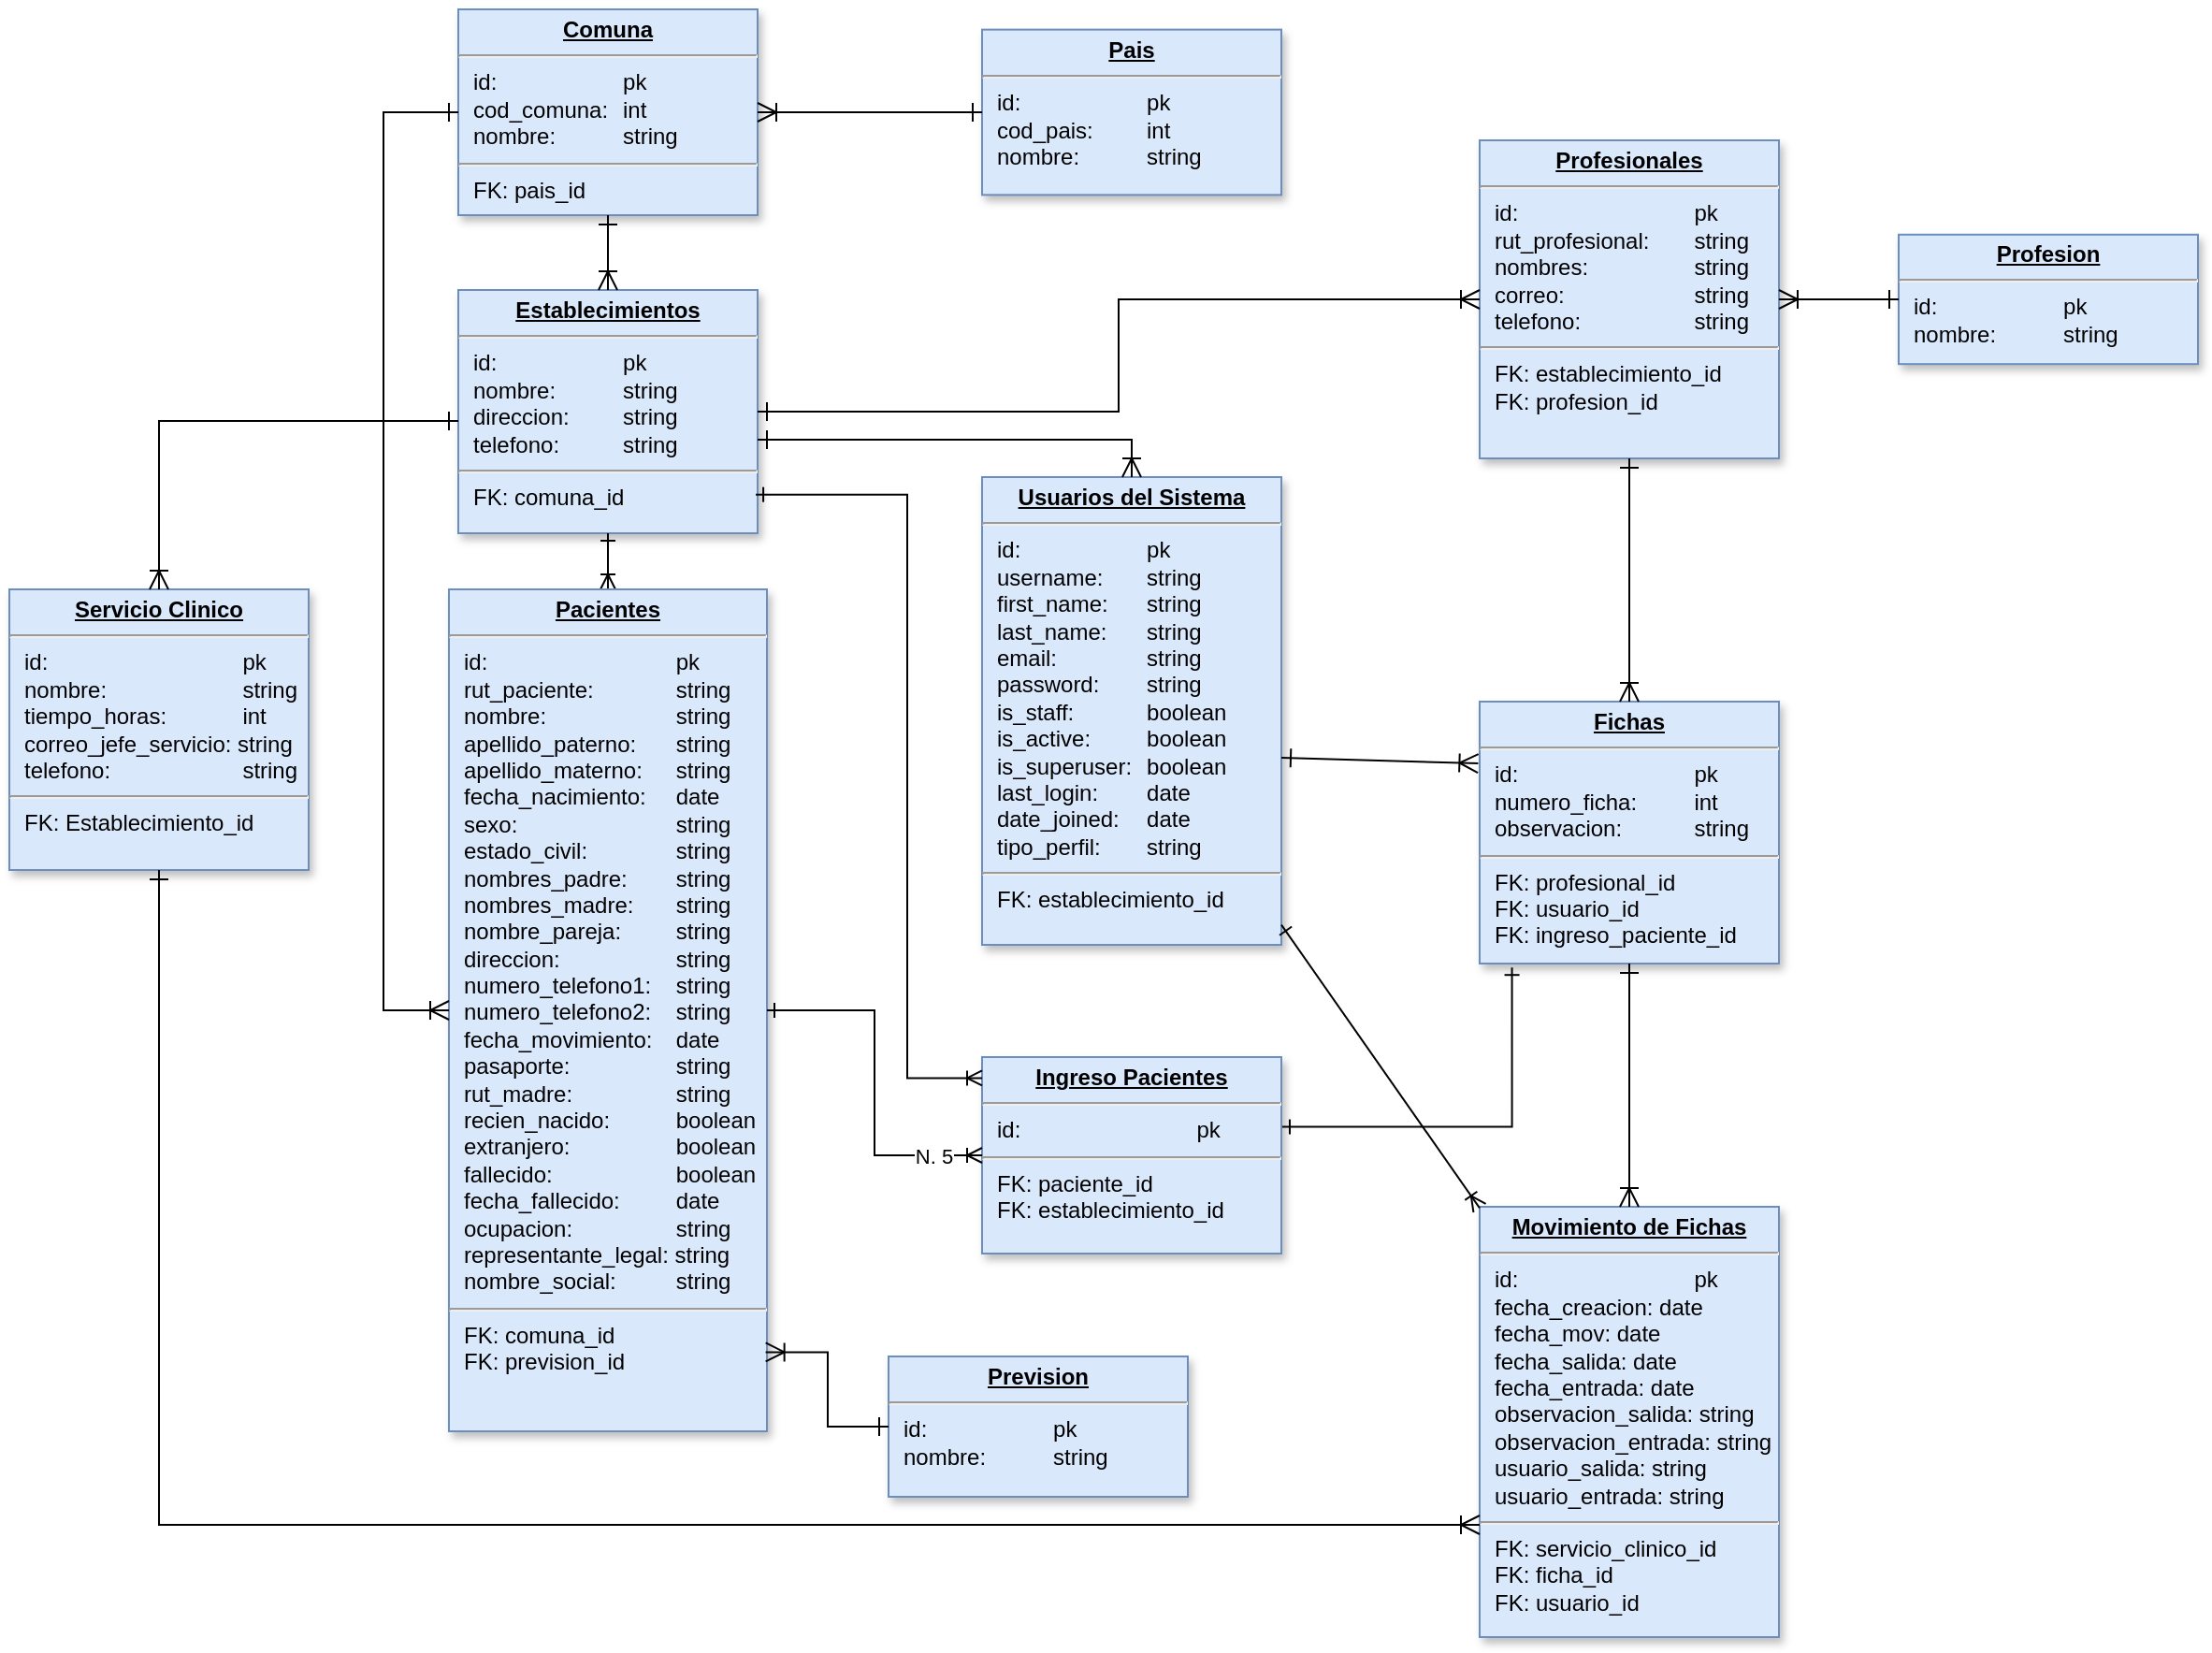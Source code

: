 <mxfile version="28.1.2">
  <diagram name="Page-1" id="efa7a0a1-bf9b-a30e-e6df-94a7791c09e9">
    <mxGraphModel dx="983" dy="586" grid="1" gridSize="10" guides="1" tooltips="1" connect="1" arrows="1" fold="1" page="1" pageScale="1" pageWidth="826" pageHeight="1169" background="none" math="0" shadow="0">
      <root>
        <mxCell id="0" />
        <mxCell id="1" parent="0" />
        <mxCell id="25" value="&lt;p style=&quot;margin: 0px; margin-top: 4px; text-align: center; text-decoration: underline;&quot;&gt;&lt;strong&gt;Pais&lt;/strong&gt;&lt;/p&gt;&lt;hr&gt;&lt;p style=&quot;margin: 0px; margin-left: 8px;&quot;&gt;id: &lt;span style=&quot;white-space: pre;&quot;&gt;&#x9;&lt;/span&gt;&lt;span style=&quot;white-space: pre;&quot;&gt;&#x9;&lt;/span&gt;&lt;span style=&quot;white-space: pre;&quot;&gt;&#x9;&lt;/span&gt;pk&lt;/p&gt;&lt;p style=&quot;margin: 0px; margin-left: 8px;&quot;&gt;cod_pais: &lt;span style=&quot;white-space: pre;&quot;&gt;&#x9;&lt;/span&gt;int&lt;br&gt;nombre: &lt;span style=&quot;white-space: pre;&quot;&gt;&#x9;&lt;/span&gt;&lt;span style=&quot;white-space: pre;&quot;&gt;&#x9;&lt;/span&gt;string&lt;/p&gt;" style="verticalAlign=top;align=left;overflow=fill;fontSize=12;fontFamily=Helvetica;html=1;strokeColor=#6c8ebf;shadow=1;fillColor=#dae8fc;" parent="1" vertex="1">
          <mxGeometry x="560" y="50.82" width="160" height="88.36" as="geometry" />
        </mxCell>
        <mxCell id="SoWqJ-4Cer1NQ3kg-USC-116" value="&lt;p style=&quot;margin: 0px; margin-top: 4px; text-align: center; text-decoration: underline;&quot;&gt;&lt;b&gt;Comuna&lt;/b&gt;&lt;/p&gt;&lt;hr&gt;&lt;p style=&quot;margin: 0px; margin-left: 8px;&quot;&gt;id: &lt;span style=&quot;white-space: pre;&quot;&gt;&#x9;&lt;/span&gt;&lt;span style=&quot;white-space: pre;&quot;&gt;&#x9;&lt;/span&gt;&lt;span style=&quot;white-space: pre;&quot;&gt;&#x9;&lt;/span&gt;pk&lt;/p&gt;&lt;p style=&quot;margin: 0px; margin-left: 8px;&quot;&gt;cod_comuna: &lt;span style=&quot;white-space: pre;&quot;&gt;&#x9;&lt;/span&gt;int&lt;br&gt;nombre: &lt;span style=&quot;white-space: pre;&quot;&gt;&#x9;&lt;/span&gt;&lt;span style=&quot;white-space: pre;&quot;&gt;&#x9;&lt;/span&gt;string&lt;br&gt;&lt;/p&gt;&lt;hr&gt;&lt;p style=&quot;margin: 0px; margin-left: 8px;&quot;&gt;FK: pais_id&lt;/p&gt;" style="verticalAlign=top;align=left;overflow=fill;fontSize=12;fontFamily=Helvetica;html=1;strokeColor=#6c8ebf;shadow=1;fillColor=#dae8fc;" parent="1" vertex="1">
          <mxGeometry x="280" y="40" width="160" height="110" as="geometry" />
        </mxCell>
        <mxCell id="SoWqJ-4Cer1NQ3kg-USC-117" value="&lt;p style=&quot;margin: 0px; margin-top: 4px; text-align: center; text-decoration: underline;&quot;&gt;&lt;b&gt;Establecimientos&lt;/b&gt;&lt;/p&gt;&lt;hr&gt;&lt;p style=&quot;margin: 0px; margin-left: 8px;&quot;&gt;id: &lt;span style=&quot;white-space: pre;&quot;&gt;&#x9;&lt;/span&gt;&lt;span style=&quot;white-space: pre;&quot;&gt;&#x9;&lt;span style=&quot;white-space: pre;&quot;&gt;&#x9;&lt;/span&gt;&lt;/span&gt;pk&lt;/p&gt;&lt;p style=&quot;margin: 0px; margin-left: 8px;&quot;&gt;nombre: &lt;span style=&quot;white-space: pre;&quot;&gt;&#x9;&lt;span style=&quot;white-space: pre;&quot;&gt;&#x9;&lt;/span&gt;&lt;/span&gt;string&lt;/p&gt;&lt;p style=&quot;margin: 0px; margin-left: 8px;&quot;&gt;direccion:&lt;span style=&quot;white-space: pre;&quot;&gt;&#x9;&lt;/span&gt;&lt;span style=&quot;white-space: pre;&quot;&gt;&#x9;&lt;/span&gt;string&lt;/p&gt;&lt;p style=&quot;margin: 0px; margin-left: 8px;&quot;&gt;telefono:&lt;span style=&quot;white-space: pre;&quot;&gt;&#x9;&lt;/span&gt;&lt;span style=&quot;white-space: pre;&quot;&gt;&#x9;&lt;/span&gt;string&lt;/p&gt;&lt;hr&gt;&lt;p style=&quot;margin: 0px; margin-left: 8px;&quot;&gt;&lt;span style=&quot;background-color: initial;&quot;&gt;FK: comuna_id&lt;/span&gt;&lt;br&gt;&lt;/p&gt;" style="verticalAlign=top;align=left;overflow=fill;fontSize=12;fontFamily=Helvetica;html=1;strokeColor=#6c8ebf;shadow=1;fillColor=#dae8fc;" parent="1" vertex="1">
          <mxGeometry x="280" y="190" width="160" height="130" as="geometry" />
        </mxCell>
        <mxCell id="SoWqJ-4Cer1NQ3kg-USC-118" value="" style="endArrow=ERone;html=1;rounded=0;fontSize=12;startSize=8;endSize=8;curved=1;startArrow=ERoneToMany;startFill=0;endFill=0;" parent="1" source="SoWqJ-4Cer1NQ3kg-USC-116" target="25" edge="1">
          <mxGeometry width="50" height="50" relative="1" as="geometry">
            <mxPoint x="670" y="290" as="sourcePoint" />
            <mxPoint x="720" y="240" as="targetPoint" />
          </mxGeometry>
        </mxCell>
        <mxCell id="SoWqJ-4Cer1NQ3kg-USC-119" value="" style="endArrow=ERone;html=1;rounded=0;fontSize=12;startSize=8;endSize=8;curved=1;startArrow=ERoneToMany;startFill=0;endFill=0;" parent="1" source="SoWqJ-4Cer1NQ3kg-USC-117" target="SoWqJ-4Cer1NQ3kg-USC-116" edge="1">
          <mxGeometry width="50" height="50" relative="1" as="geometry">
            <mxPoint x="470" y="260" as="sourcePoint" />
            <mxPoint x="520" y="210" as="targetPoint" />
          </mxGeometry>
        </mxCell>
        <mxCell id="SoWqJ-4Cer1NQ3kg-USC-120" value="&lt;p style=&quot;margin: 0px; margin-top: 4px; text-align: center; text-decoration: underline;&quot;&gt;&lt;b&gt;Servicio Clinico&lt;/b&gt;&lt;/p&gt;&lt;hr&gt;&lt;p style=&quot;margin: 0px; margin-left: 8px;&quot;&gt;id: &lt;span style=&quot;white-space: pre;&quot;&gt;&#x9;&lt;/span&gt;&lt;span style=&quot;white-space: pre;&quot;&gt;&#x9;&lt;/span&gt;&lt;span style=&quot;white-space: pre;&quot;&gt;&#x9;&lt;/span&gt;&lt;span style=&quot;white-space: pre;&quot;&gt;&#x9;&lt;/span&gt;&amp;nbsp; &amp;nbsp;pk&lt;/p&gt;&lt;p style=&quot;margin: 0px; margin-left: 8px;&quot;&gt;nombre: &lt;span style=&quot;white-space: pre;&quot;&gt;&#x9;&lt;/span&gt;&lt;span style=&quot;white-space: pre;&quot;&gt;&#x9;&lt;/span&gt;&lt;span style=&quot;white-space: pre;&quot;&gt;&#x9;&lt;/span&gt;&amp;nbsp; &amp;nbsp;string&lt;/p&gt;&lt;p style=&quot;margin: 0px; margin-left: 8px;&quot;&gt;tiempo_horas: &lt;span style=&quot;white-space: pre;&quot;&gt;&#x9;&lt;/span&gt;&amp;nbsp; &amp;nbsp;int&lt;/p&gt;&lt;p style=&quot;margin: 0px; margin-left: 8px;&quot;&gt;correo_jefe_servicio: string&lt;/p&gt;&lt;p style=&quot;margin: 0px; margin-left: 8px;&quot;&gt;telefono:&lt;span style=&quot;white-space: pre;&quot;&gt;&#x9;&lt;/span&gt;&lt;span style=&quot;white-space: pre;&quot;&gt;&#x9;&lt;span style=&quot;white-space: pre;&quot;&gt;&#x9;&lt;/span&gt;   string&lt;/span&gt;&lt;/p&gt;&lt;hr&gt;&lt;p style=&quot;margin: 0px; margin-left: 8px;&quot;&gt;FK: Establecimiento_id&lt;/p&gt;" style="verticalAlign=top;align=left;overflow=fill;fontSize=12;fontFamily=Helvetica;html=1;strokeColor=#6c8ebf;shadow=1;fillColor=#dae8fc;" parent="1" vertex="1">
          <mxGeometry x="40" y="350" width="160" height="150" as="geometry" />
        </mxCell>
        <mxCell id="SoWqJ-4Cer1NQ3kg-USC-121" value="" style="endArrow=ERone;html=1;rounded=0;fontSize=12;startSize=8;endSize=8;edgeStyle=orthogonalEdgeStyle;exitX=0.5;exitY=0;exitDx=0;exitDy=0;startArrow=ERoneToMany;startFill=0;endFill=0;" parent="1" source="SoWqJ-4Cer1NQ3kg-USC-120" target="SoWqJ-4Cer1NQ3kg-USC-117" edge="1">
          <mxGeometry width="50" height="50" relative="1" as="geometry">
            <mxPoint x="310" y="440" as="sourcePoint" />
            <mxPoint x="360" y="390" as="targetPoint" />
            <Array as="points">
              <mxPoint x="120" y="260" />
            </Array>
          </mxGeometry>
        </mxCell>
        <mxCell id="tNJ86MALCopktmMLdpXe-30" value="" style="edgeStyle=orthogonalEdgeStyle;rounded=0;orthogonalLoop=1;jettySize=auto;html=1;startArrow=ERoneToMany;startFill=0;endArrow=ERone;endFill=0;" parent="1" source="SoWqJ-4Cer1NQ3kg-USC-122" target="SoWqJ-4Cer1NQ3kg-USC-117" edge="1">
          <mxGeometry relative="1" as="geometry" />
        </mxCell>
        <mxCell id="SoWqJ-4Cer1NQ3kg-USC-122" value="&lt;p style=&quot;margin: 0px; margin-top: 4px; text-align: center; text-decoration: underline;&quot;&gt;&lt;b&gt;Pacientes&lt;/b&gt;&lt;/p&gt;&lt;hr&gt;&lt;p style=&quot;margin: 0px; margin-left: 8px;&quot;&gt;id: &lt;span style=&quot;white-space: pre;&quot;&gt;&#x9;&lt;/span&gt;&lt;span style=&quot;white-space: pre;&quot;&gt;&#x9;&lt;/span&gt;&lt;span style=&quot;white-space: pre;&quot;&gt;&#x9;&lt;/span&gt;&lt;span style=&quot;white-space: pre;&quot;&gt;&#x9;&lt;/span&gt;&amp;nbsp; pk&lt;/p&gt;&lt;p style=&quot;margin: 0px; margin-left: 8px;&quot;&gt;rut_paciente: &lt;span style=&quot;white-space: pre;&quot;&gt;&#x9;&lt;/span&gt;&lt;span style=&quot;white-space: pre;&quot;&gt;&#x9;&lt;/span&gt;&amp;nbsp; string&lt;/p&gt;&lt;p style=&quot;margin: 0px; margin-left: 8px;&quot;&gt;nombre: &lt;span style=&quot;white-space: pre;&quot;&gt;&#x9;&lt;/span&gt;&lt;span style=&quot;white-space: pre;&quot;&gt;&#x9;&lt;/span&gt;&lt;span style=&quot;white-space: pre;&quot;&gt;&#x9;&lt;/span&gt;&amp;nbsp; string&lt;/p&gt;&lt;p style=&quot;margin: 0px; margin-left: 8px;&quot;&gt;apellido_paterno: &lt;span style=&quot;white-space: pre;&quot;&gt;&#x9;&lt;/span&gt;&amp;nbsp; string&lt;/p&gt;&lt;p style=&quot;margin: 0px; margin-left: 8px;&quot;&gt;apellido_materno: &lt;span style=&quot;white-space: pre;&quot;&gt;&#x9;&lt;/span&gt;&amp;nbsp; string&lt;/p&gt;&lt;p style=&quot;margin: 0px; margin-left: 8px;&quot;&gt;fecha_nacimiento: &lt;span style=&quot;white-space: pre;&quot;&gt;&#x9;&lt;/span&gt;&amp;nbsp; date&lt;/p&gt;&lt;p style=&quot;margin: 0px; margin-left: 8px;&quot;&gt;sexo: &lt;span style=&quot;white-space: pre;&quot;&gt;&#x9;&lt;/span&gt;&lt;span style=&quot;white-space: pre;&quot;&gt;&#x9;&lt;/span&gt;&lt;span style=&quot;white-space: pre;&quot;&gt;&#x9;&lt;/span&gt;&amp;nbsp; string&lt;/p&gt;&lt;p style=&quot;margin: 0px; margin-left: 8px;&quot;&gt;estado_civil: &lt;span style=&quot;white-space: pre;&quot;&gt;&#x9;&lt;span style=&quot;white-space: pre;&quot;&gt;&#x9;&lt;/span&gt; &lt;/span&gt;&amp;nbsp;string&lt;/p&gt;&lt;p style=&quot;margin: 0px; margin-left: 8px;&quot;&gt;nombres_padre: &lt;span style=&quot;white-space: pre;&quot;&gt;&#x9;&lt;/span&gt;&amp;nbsp; string&lt;br&gt;nombres_madre: &lt;span style=&quot;white-space: pre;&quot;&gt;&#x9;&lt;/span&gt;&amp;nbsp; string&lt;/p&gt;&lt;p style=&quot;margin: 0px; margin-left: 8px;&quot;&gt;nombre_pareja: &lt;span style=&quot;white-space: pre;&quot;&gt;&#x9;&lt;/span&gt;&amp;nbsp; string&lt;/p&gt;&lt;p style=&quot;margin: 0px; margin-left: 8px;&quot;&gt;direccion: &lt;span style=&quot;white-space: pre;&quot;&gt;&#x9;&lt;/span&gt;&lt;span style=&quot;white-space: pre;&quot;&gt;&#x9;&lt;/span&gt;&amp;nbsp; string&lt;/p&gt;&lt;p style=&quot;margin: 0px; margin-left: 8px;&quot;&gt;numero_telefono1: &lt;span style=&quot;white-space: pre;&quot;&gt;&#x9;&lt;/span&gt;&amp;nbsp; string&lt;/p&gt;&lt;p style=&quot;margin: 0px; margin-left: 8px;&quot;&gt;numero_telefono2: &lt;span style=&quot;white-space: pre;&quot;&gt;&#x9;&lt;/span&gt;&amp;nbsp; string&lt;/p&gt;&lt;p style=&quot;margin: 0px; margin-left: 8px;&quot;&gt;fecha_movimiento: &lt;span style=&quot;white-space: pre;&quot;&gt;&#x9;&lt;/span&gt;&amp;nbsp; date&lt;/p&gt;&lt;p style=&quot;margin: 0px; margin-left: 8px;&quot;&gt;pasaporte: &lt;span style=&quot;white-space: pre;&quot;&gt;&#x9;&lt;/span&gt;&lt;span style=&quot;white-space: pre;&quot;&gt;&#x9;&lt;/span&gt;&amp;nbsp; string&lt;/p&gt;&lt;p style=&quot;margin: 0px; margin-left: 8px;&quot;&gt;rut_madre: &lt;span style=&quot;white-space: pre;&quot;&gt;&#x9;&lt;/span&gt;&lt;span style=&quot;white-space: pre;&quot;&gt;&#x9;&lt;/span&gt;&amp;nbsp; string&lt;/p&gt;&lt;p style=&quot;margin: 0px; margin-left: 8px;&quot;&gt;recien_nacido: &lt;span style=&quot;white-space: pre;&quot;&gt;&#x9;&lt;/span&gt;&amp;nbsp; boolean&lt;/p&gt;&lt;p style=&quot;margin: 0px; margin-left: 8px;&quot;&gt;extranjero: &lt;span style=&quot;white-space: pre;&quot;&gt;&#x9;&lt;span style=&quot;white-space: pre;&quot;&gt;&#x9;&lt;/span&gt; &lt;/span&gt;&amp;nbsp;boolean&lt;/p&gt;&lt;p style=&quot;margin: 0px; margin-left: 8px;&quot;&gt;fallecido: &lt;span style=&quot;white-space: pre;&quot;&gt;&#x9;&lt;span style=&quot;white-space: pre;&quot;&gt;&#x9;&lt;/span&gt;&lt;span style=&quot;white-space: pre;&quot;&gt;&#x9;&lt;/span&gt; &lt;/span&gt;&amp;nbsp;boolean&lt;/p&gt;&lt;p style=&quot;margin: 0px; margin-left: 8px;&quot;&gt;fecha_fallecido:&lt;span style=&quot;white-space: pre;&quot;&gt;&#x9;&lt;/span&gt;&amp;nbsp; date&lt;/p&gt;&lt;p style=&quot;margin: 0px; margin-left: 8px;&quot;&gt;ocupacion: &lt;span style=&quot;white-space: pre;&quot;&gt;&#x9;&lt;span style=&quot;white-space: pre;&quot;&gt;&#x9;&lt;/span&gt; &lt;/span&gt;&amp;nbsp;string&lt;/p&gt;&lt;p style=&quot;margin: 0px; margin-left: 8px;&quot;&gt;representante_legal: string&lt;/p&gt;&lt;p style=&quot;margin: 0px; margin-left: 8px;&quot;&gt;nombre_social: &lt;span style=&quot;white-space: pre;&quot;&gt;&#x9;&lt;/span&gt;&amp;nbsp; string&lt;/p&gt;&lt;hr&gt;&lt;p style=&quot;margin: 0px; margin-left: 8px;&quot;&gt;FK: comuna_id&lt;/p&gt;&lt;p style=&quot;margin: 0px; margin-left: 8px;&quot;&gt;FK: prevision_id&lt;/p&gt;" style="verticalAlign=top;align=left;overflow=fill;fontSize=12;fontFamily=Helvetica;html=1;strokeColor=#6c8ebf;shadow=1;fillColor=#dae8fc;" parent="1" vertex="1">
          <mxGeometry x="275" y="350" width="170" height="450" as="geometry" />
        </mxCell>
        <mxCell id="SoWqJ-4Cer1NQ3kg-USC-123" value="&lt;p style=&quot;margin: 0px; margin-top: 4px; text-align: center; text-decoration: underline;&quot;&gt;&lt;strong&gt;Prevision&lt;/strong&gt;&lt;/p&gt;&lt;hr&gt;&lt;p style=&quot;margin: 0px; margin-left: 8px;&quot;&gt;id: &lt;span style=&quot;white-space: pre;&quot;&gt;&#x9;&lt;/span&gt;&lt;span style=&quot;white-space: pre;&quot;&gt;&#x9;&lt;/span&gt;&lt;span style=&quot;white-space: pre;&quot;&gt;&#x9;&lt;/span&gt;pk&lt;/p&gt;&lt;p style=&quot;margin: 0px; margin-left: 8px;&quot;&gt;nombre: &lt;span style=&quot;white-space: pre;&quot;&gt;&#x9;&lt;/span&gt;&lt;span style=&quot;white-space: pre;&quot;&gt;&#x9;&lt;/span&gt;string&lt;/p&gt;" style="verticalAlign=top;align=left;overflow=fill;fontSize=12;fontFamily=Helvetica;html=1;strokeColor=#6c8ebf;shadow=1;fillColor=#dae8fc;" parent="1" vertex="1">
          <mxGeometry x="510" y="760" width="160" height="75" as="geometry" />
        </mxCell>
        <mxCell id="SoWqJ-4Cer1NQ3kg-USC-125" value="" style="endArrow=ERone;html=1;rounded=0;fontSize=12;startSize=8;endSize=8;endFill=0;startArrow=ERoneToMany;startFill=0;edgeStyle=elbowEdgeStyle;" parent="1" source="SoWqJ-4Cer1NQ3kg-USC-122" target="SoWqJ-4Cer1NQ3kg-USC-116" edge="1">
          <mxGeometry width="50" height="50" relative="1" as="geometry">
            <mxPoint x="540" y="360" as="sourcePoint" />
            <mxPoint x="590" y="310" as="targetPoint" />
            <Array as="points">
              <mxPoint x="240" y="250" />
            </Array>
          </mxGeometry>
        </mxCell>
        <mxCell id="SoWqJ-4Cer1NQ3kg-USC-126" value="" style="endArrow=ERone;html=1;rounded=0;fontSize=12;startSize=8;endSize=8;edgeStyle=orthogonalEdgeStyle;exitX=0.996;exitY=0.906;exitDx=0;exitDy=0;exitPerimeter=0;startArrow=ERoneToMany;startFill=0;endFill=0;" parent="1" source="SoWqJ-4Cer1NQ3kg-USC-122" target="SoWqJ-4Cer1NQ3kg-USC-123" edge="1">
          <mxGeometry width="50" height="50" relative="1" as="geometry">
            <mxPoint x="570" y="580" as="sourcePoint" />
            <mxPoint x="620" y="530" as="targetPoint" />
          </mxGeometry>
        </mxCell>
        <mxCell id="SoWqJ-4Cer1NQ3kg-USC-127" value="&lt;p style=&quot;margin: 0px; margin-top: 4px; text-align: center; text-decoration: underline;&quot;&gt;&lt;strong&gt;Usuarios del Sistema&lt;/strong&gt;&lt;/p&gt;&lt;hr&gt;&lt;p style=&quot;margin: 0px; margin-left: 8px;&quot;&gt;id: &lt;span style=&quot;white-space: pre;&quot;&gt;&#x9;&lt;/span&gt;&lt;span style=&quot;white-space: pre;&quot;&gt;&#x9;&lt;/span&gt;&lt;span style=&quot;white-space: pre;&quot;&gt;&#x9;&lt;/span&gt;pk&lt;/p&gt;&lt;p style=&quot;margin: 0px; margin-left: 8px;&quot;&gt;username:&lt;span style=&quot;white-space: pre;&quot;&gt;&#x9;&lt;/span&gt;string&lt;/p&gt;&lt;p style=&quot;margin: 0px; margin-left: 8px;&quot;&gt;first_name: &lt;span style=&quot;white-space: pre;&quot;&gt;&#x9;&lt;/span&gt;string&lt;br&gt;last_name: &lt;span style=&quot;white-space: pre;&quot;&gt;&#x9;&lt;/span&gt;string&lt;/p&gt;&lt;p style=&quot;margin: 0px; margin-left: 8px;&quot;&gt;email:&lt;span style=&quot;white-space: pre;&quot;&gt;&#x9;&lt;/span&gt;&lt;span style=&quot;white-space: pre;&quot;&gt;&#x9;&lt;/span&gt;string&lt;/p&gt;&lt;p style=&quot;margin: 0px; margin-left: 8px;&quot;&gt;password:&lt;span style=&quot;white-space: pre;&quot;&gt;&#x9;&lt;/span&gt;string&lt;/p&gt;&lt;p style=&quot;margin: 0px; margin-left: 8px;&quot;&gt;is_staff:&lt;span style=&quot;white-space: pre;&quot;&gt;&#x9;&lt;/span&gt;&lt;span style=&quot;white-space: pre;&quot;&gt;&#x9;&lt;/span&gt;boolean&lt;/p&gt;&lt;p style=&quot;margin: 0px; margin-left: 8px;&quot;&gt;is_active:&lt;span style=&quot;white-space: pre;&quot;&gt;&#x9;&lt;/span&gt;&lt;span style=&quot;white-space: pre;&quot;&gt;&#x9;&lt;/span&gt;boolean&lt;/p&gt;&lt;p style=&quot;margin: 0px; margin-left: 8px;&quot;&gt;is_superuser:&lt;span style=&quot;white-space: pre;&quot;&gt;&#x9;&lt;/span&gt;boolean&lt;/p&gt;&lt;p style=&quot;margin: 0px; margin-left: 8px;&quot;&gt;last_login:&lt;span style=&quot;white-space: pre;&quot;&gt;&#x9;&lt;/span&gt;date&lt;br&gt;&lt;/p&gt;&lt;p style=&quot;margin: 0px; margin-left: 8px;&quot;&gt;date_joined:&lt;span style=&quot;white-space: pre;&quot;&gt;&#x9;&lt;/span&gt;date&lt;/p&gt;&lt;p style=&quot;margin: 0px; margin-left: 8px;&quot;&gt;tipo_perfil:&lt;span style=&quot;white-space: pre;&quot;&gt;&#x9;&lt;/span&gt;string&lt;/p&gt;&lt;hr&gt;&lt;p style=&quot;margin: 0px; margin-left: 8px;&quot;&gt;FK: establecimiento_id&lt;/p&gt;" style="verticalAlign=top;align=left;overflow=fill;fontSize=12;fontFamily=Helvetica;html=1;strokeColor=#6c8ebf;shadow=1;fillColor=#dae8fc;" parent="1" vertex="1">
          <mxGeometry x="560" y="290" width="160" height="250" as="geometry" />
        </mxCell>
        <mxCell id="SoWqJ-4Cer1NQ3kg-USC-128" value="" style="endArrow=ERoneToMany;html=1;rounded=0;fontSize=12;startSize=8;endSize=8;endFill=0;startArrow=ERone;startFill=0;edgeStyle=elbowEdgeStyle;elbow=vertical;" parent="1" source="SoWqJ-4Cer1NQ3kg-USC-117" target="SoWqJ-4Cer1NQ3kg-USC-127" edge="1">
          <mxGeometry width="50" height="50" relative="1" as="geometry">
            <mxPoint x="480" y="310" as="sourcePoint" />
            <mxPoint x="530" y="260" as="targetPoint" />
            <Array as="points">
              <mxPoint x="540" y="270" />
            </Array>
          </mxGeometry>
        </mxCell>
        <mxCell id="SoWqJ-4Cer1NQ3kg-USC-129" value="&lt;p style=&quot;margin: 0px; margin-top: 4px; text-align: center; text-decoration: underline;&quot;&gt;&lt;strong&gt;Profesionales&lt;/strong&gt;&lt;/p&gt;&lt;hr&gt;&lt;p style=&quot;margin: 0px; margin-left: 8px;&quot;&gt;id: &lt;span style=&quot;white-space: pre;&quot;&gt;&#x9;&lt;/span&gt;&lt;span style=&quot;white-space: pre;&quot;&gt;&#x9;&lt;/span&gt;&lt;span style=&quot;white-space: pre;&quot;&gt;&#x9;&lt;span style=&quot;white-space: pre;&quot;&gt;&#x9;&lt;/span&gt;&lt;/span&gt;pk&lt;/p&gt;&lt;p style=&quot;margin: 0px; margin-left: 8px;&quot;&gt;rut_profesional:&lt;span style=&quot;white-space: pre;&quot;&gt;&#x9;&lt;/span&gt;string&lt;/p&gt;&lt;p style=&quot;margin: 0px; margin-left: 8px;&quot;&gt;nombres:&lt;span style=&quot;white-space: pre;&quot;&gt;&#x9;&lt;/span&gt;&lt;span style=&quot;white-space: pre;&quot;&gt;&#x9;&lt;/span&gt;&lt;span style=&quot;white-space: pre;&quot;&gt;&#x9;&lt;/span&gt;string&lt;/p&gt;&lt;p style=&quot;margin: 0px; margin-left: 8px;&quot;&gt;correo:&lt;span style=&quot;white-space: pre;&quot;&gt;&#x9;&lt;/span&gt;&lt;span style=&quot;white-space: pre;&quot;&gt;&#x9;&lt;/span&gt;&lt;span style=&quot;white-space: pre;&quot;&gt;&#x9;&lt;/span&gt;string&lt;/p&gt;&lt;p style=&quot;margin: 0px; margin-left: 8px;&quot;&gt;telefono:&lt;span style=&quot;white-space: pre;&quot;&gt;&#x9;&lt;/span&gt;&lt;span style=&quot;white-space: pre;&quot;&gt;&#x9;&lt;/span&gt;&lt;span style=&quot;white-space: pre;&quot;&gt;&#x9;&lt;/span&gt;string&lt;span style=&quot;background-color: initial; white-space-collapse: preserve;&quot;&gt;&#x9;&lt;/span&gt;&lt;/p&gt;&lt;hr&gt;&lt;p style=&quot;margin: 0px; margin-left: 8px;&quot;&gt;FK: establecimiento_id&lt;/p&gt;&lt;p style=&quot;margin: 0px; margin-left: 8px;&quot;&gt;FK: profesion_id&lt;/p&gt;" style="verticalAlign=top;align=left;overflow=fill;fontSize=12;fontFamily=Helvetica;html=1;strokeColor=#6c8ebf;shadow=1;fillColor=#dae8fc;" parent="1" vertex="1">
          <mxGeometry x="826" y="110" width="160" height="170" as="geometry" />
        </mxCell>
        <mxCell id="SoWqJ-4Cer1NQ3kg-USC-130" value="&lt;p style=&quot;margin: 0px; margin-top: 4px; text-align: center; text-decoration: underline;&quot;&gt;&lt;strong&gt;Profesion&lt;/strong&gt;&lt;/p&gt;&lt;hr&gt;&lt;p style=&quot;margin: 0px; margin-left: 8px;&quot;&gt;id: &lt;span style=&quot;white-space: pre;&quot;&gt;&#x9;&lt;/span&gt;&lt;span style=&quot;white-space: pre;&quot;&gt;&#x9;&lt;/span&gt;&lt;span style=&quot;white-space: pre;&quot;&gt;&#x9;&lt;/span&gt;pk&lt;/p&gt;&lt;p style=&quot;margin: 0px; margin-left: 8px;&quot;&gt;nombre: &lt;span style=&quot;white-space: pre;&quot;&gt;&#x9;&lt;span style=&quot;white-space: pre;&quot;&gt;&#x9;&lt;/span&gt;&lt;/span&gt;string&lt;/p&gt;" style="verticalAlign=top;align=left;overflow=fill;fontSize=12;fontFamily=Helvetica;html=1;strokeColor=#6c8ebf;shadow=1;fillColor=#dae8fc;" parent="1" vertex="1">
          <mxGeometry x="1050" y="160.41" width="160" height="69.18" as="geometry" />
        </mxCell>
        <mxCell id="SoWqJ-4Cer1NQ3kg-USC-131" value="" style="endArrow=ERone;html=1;rounded=0;fontSize=12;startSize=8;endSize=8;curved=1;startArrow=ERoneToMany;startFill=0;endFill=0;" parent="1" source="SoWqJ-4Cer1NQ3kg-USC-129" target="SoWqJ-4Cer1NQ3kg-USC-130" edge="1">
          <mxGeometry width="50" height="50" relative="1" as="geometry">
            <mxPoint x="1100" y="620" as="sourcePoint" />
            <mxPoint x="1150" y="570" as="targetPoint" />
          </mxGeometry>
        </mxCell>
        <mxCell id="SoWqJ-4Cer1NQ3kg-USC-132" value="&lt;p style=&quot;margin: 0px; margin-top: 4px; text-align: center; text-decoration: underline;&quot;&gt;&lt;strong&gt;Fichas&lt;/strong&gt;&lt;/p&gt;&lt;hr&gt;&lt;p style=&quot;margin: 0px; margin-left: 8px;&quot;&gt;id: &lt;span style=&quot;white-space: pre;&quot;&gt;&#x9;&lt;/span&gt;&lt;span style=&quot;white-space: pre;&quot;&gt;&#x9;&lt;/span&gt;&lt;span style=&quot;white-space: pre;&quot;&gt;&#x9;&lt;span style=&quot;white-space: pre;&quot;&gt;&#x9;&lt;/span&gt;&lt;/span&gt;pk&lt;/p&gt;&lt;p style=&quot;margin: 0px; margin-left: 8px;&quot;&gt;numero_ficha:&lt;span style=&quot;white-space: pre;&quot;&gt;&#x9;&lt;span style=&quot;white-space: pre;&quot;&gt;&#x9;&lt;/span&gt;&lt;/span&gt;int&lt;/p&gt;&lt;p style=&quot;margin: 0px; margin-left: 8px;&quot;&gt;observacion:&lt;span style=&quot;white-space: pre;&quot;&gt;&#x9;&lt;/span&gt;&lt;span style=&quot;white-space: pre;&quot;&gt;&#x9;&lt;/span&gt;string&lt;br&gt;&lt;/p&gt;&lt;hr&gt;&lt;p style=&quot;margin: 0px; margin-left: 8px;&quot;&gt;FK: profesional_id&lt;/p&gt;&lt;p style=&quot;margin: 0px; margin-left: 8px;&quot;&gt;FK: usuario_id&lt;/p&gt;&lt;p style=&quot;margin: 0px; margin-left: 8px;&quot;&gt;FK: ingreso_paciente_id&lt;/p&gt;" style="verticalAlign=top;align=left;overflow=fill;fontSize=12;fontFamily=Helvetica;html=1;strokeColor=#6c8ebf;shadow=1;fillColor=#dae8fc;" parent="1" vertex="1">
          <mxGeometry x="826" y="410" width="160" height="140" as="geometry" />
        </mxCell>
        <mxCell id="SoWqJ-4Cer1NQ3kg-USC-133" value="" style="endArrow=ERoneToMany;html=1;rounded=0;fontSize=12;startSize=8;endSize=8;edgeStyle=orthogonalEdgeStyle;startArrow=ERone;startFill=0;endFill=0;" parent="1" source="SoWqJ-4Cer1NQ3kg-USC-117" target="SoWqJ-4Cer1NQ3kg-USC-129" edge="1">
          <mxGeometry width="50" height="50" relative="1" as="geometry">
            <mxPoint x="740" y="260" as="sourcePoint" />
            <mxPoint x="680" y="260" as="targetPoint" />
          </mxGeometry>
        </mxCell>
        <mxCell id="SoWqJ-4Cer1NQ3kg-USC-134" value="" style="endArrow=ERone;html=1;rounded=0;fontSize=12;startSize=8;endSize=8;curved=1;startArrow=ERoneToMany;startFill=0;endFill=0;" parent="1" source="SoWqJ-4Cer1NQ3kg-USC-132" target="SoWqJ-4Cer1NQ3kg-USC-129" edge="1">
          <mxGeometry width="50" height="50" relative="1" as="geometry">
            <mxPoint x="870" y="600" as="sourcePoint" />
            <mxPoint x="920" y="550" as="targetPoint" />
          </mxGeometry>
        </mxCell>
        <mxCell id="SoWqJ-4Cer1NQ3kg-USC-137" value="&lt;p style=&quot;margin: 0px; margin-top: 4px; text-align: center; text-decoration: underline;&quot;&gt;&lt;strong&gt;Movimiento de Fichas&lt;/strong&gt;&lt;/p&gt;&lt;hr&gt;&lt;p style=&quot;margin: 0px; margin-left: 8px;&quot;&gt;id: &lt;span style=&quot;white-space: pre;&quot;&gt;&#x9;&lt;/span&gt;&lt;span style=&quot;white-space: pre;&quot;&gt;&#x9;&lt;/span&gt;&lt;span style=&quot;white-space: pre;&quot;&gt;&#x9;&lt;span style=&quot;white-space: pre;&quot;&gt;&#x9;&lt;/span&gt;&lt;/span&gt;pk&lt;/p&gt;&lt;p style=&quot;margin: 0px; margin-left: 8px;&quot;&gt;fecha_creacion: date&lt;/p&gt;&lt;p style=&quot;margin: 0px; margin-left: 8px;&quot;&gt;fecha_mov: date&lt;/p&gt;&lt;p style=&quot;margin: 0px; margin-left: 8px;&quot;&gt;fecha_salida: date&lt;br&gt;fecha_entrada: date&lt;/p&gt;&lt;p style=&quot;margin: 0px; margin-left: 8px;&quot;&gt;observacion_salida: string&lt;/p&gt;&lt;p style=&quot;margin: 0px; margin-left: 8px;&quot;&gt;observacion_entrada: string&lt;/p&gt;&lt;p style=&quot;margin: 0px; margin-left: 8px;&quot;&gt;usuario_salida: string&lt;/p&gt;&lt;p style=&quot;margin: 0px; margin-left: 8px;&quot;&gt;usuario_entrada: string&lt;/p&gt;&lt;hr&gt;&lt;p style=&quot;margin: 0px; margin-left: 8px;&quot;&gt;FK: servicio_clinico_id&lt;/p&gt;&lt;p style=&quot;margin: 0px; margin-left: 8px;&quot;&gt;FK: ficha_id&lt;/p&gt;&lt;p style=&quot;margin: 0px; margin-left: 8px;&quot;&gt;FK: usuario_id&lt;/p&gt;" style="verticalAlign=top;align=left;overflow=fill;fontSize=12;fontFamily=Helvetica;html=1;strokeColor=#6c8ebf;shadow=1;fillColor=#dae8fc;" parent="1" vertex="1">
          <mxGeometry x="826" y="680" width="160" height="230" as="geometry" />
        </mxCell>
        <mxCell id="SoWqJ-4Cer1NQ3kg-USC-138" value="" style="endArrow=ERone;html=1;rounded=0;fontSize=12;startSize=8;endSize=8;curved=1;startArrow=ERoneToMany;startFill=0;endFill=0;" parent="1" source="SoWqJ-4Cer1NQ3kg-USC-137" target="SoWqJ-4Cer1NQ3kg-USC-132" edge="1">
          <mxGeometry width="50" height="50" relative="1" as="geometry">
            <mxPoint x="980" y="700" as="sourcePoint" />
            <mxPoint x="1030" y="650" as="targetPoint" />
          </mxGeometry>
        </mxCell>
        <mxCell id="SoWqJ-4Cer1NQ3kg-USC-139" value="" style="endArrow=ERone;html=1;rounded=0;fontSize=12;startSize=8;endSize=8;edgeStyle=orthogonalEdgeStyle;startArrow=ERoneToMany;startFill=0;endFill=0;entryX=0.5;entryY=1;entryDx=0;entryDy=0;" parent="1" source="SoWqJ-4Cer1NQ3kg-USC-137" target="SoWqJ-4Cer1NQ3kg-USC-120" edge="1">
          <mxGeometry width="50" height="50" relative="1" as="geometry">
            <mxPoint x="-20" y="870" as="sourcePoint" />
            <mxPoint x="30" y="820" as="targetPoint" />
            <Array as="points">
              <mxPoint x="120" y="850" />
            </Array>
          </mxGeometry>
        </mxCell>
        <mxCell id="SoWqJ-4Cer1NQ3kg-USC-141" value="" style="endArrow=ERoneToMany;html=1;rounded=0;fontSize=12;startSize=8;endSize=8;curved=1;entryX=-0.005;entryY=0.236;entryDx=0;entryDy=0;entryPerimeter=0;startArrow=ERone;startFill=0;endFill=0;" parent="1" target="SoWqJ-4Cer1NQ3kg-USC-132" edge="1">
          <mxGeometry width="50" height="50" relative="1" as="geometry">
            <mxPoint x="720" y="440" as="sourcePoint" />
            <mxPoint x="820" y="440" as="targetPoint" />
          </mxGeometry>
        </mxCell>
        <mxCell id="tNJ86MALCopktmMLdpXe-26" value="&lt;p style=&quot;margin: 0px; margin-top: 4px; text-align: center; text-decoration: underline;&quot;&gt;&lt;strong&gt;Ingreso Pacientes&lt;/strong&gt;&lt;/p&gt;&lt;hr&gt;&lt;p style=&quot;margin: 0px; margin-left: 8px;&quot;&gt;id: &lt;span style=&quot;white-space: pre;&quot;&gt;&#x9;&lt;/span&gt;&lt;span style=&quot;white-space: pre;&quot;&gt;&#x9;&lt;/span&gt;&lt;span style=&quot;white-space: pre;&quot;&gt;&#x9;&lt;span style=&quot;white-space: pre;&quot;&gt;&#x9;&lt;/span&gt;&lt;/span&gt;pk&lt;/p&gt;&lt;hr&gt;&lt;p style=&quot;margin: 0px; margin-left: 8px;&quot;&gt;FK: paciente_id&lt;/p&gt;&lt;p style=&quot;margin: 0px; margin-left: 8px;&quot;&gt;FK:&amp;nbsp;&lt;span style=&quot;background-color: transparent;&quot;&gt;&lt;font style=&quot;color: light-dark(rgb(0, 0, 0), rgb(161, 205, 249));&quot;&gt;establecimiento_id&lt;/font&gt;&lt;/span&gt;&lt;/p&gt;" style="verticalAlign=top;align=left;overflow=fill;fontSize=12;fontFamily=Helvetica;html=1;strokeColor=#6c8ebf;shadow=1;fillColor=#dae8fc;" parent="1" vertex="1">
          <mxGeometry x="560" y="600" width="160" height="105" as="geometry" />
        </mxCell>
        <mxCell id="tNJ86MALCopktmMLdpXe-27" value="" style="endArrow=ERone;html=1;rounded=0;exitX=1.003;exitY=0.355;exitDx=0;exitDy=0;exitPerimeter=0;edgeStyle=orthogonalEdgeStyle;entryX=0.108;entryY=1.015;entryDx=0;entryDy=0;entryPerimeter=0;startArrow=ERone;startFill=0;endFill=0;" parent="1" source="tNJ86MALCopktmMLdpXe-26" target="SoWqJ-4Cer1NQ3kg-USC-132" edge="1">
          <mxGeometry width="50" height="50" relative="1" as="geometry">
            <mxPoint x="770" y="650" as="sourcePoint" />
            <mxPoint x="820" y="600" as="targetPoint" />
          </mxGeometry>
        </mxCell>
        <mxCell id="tNJ86MALCopktmMLdpXe-28" value="" style="endArrow=ERoneToMany;html=1;rounded=0;edgeStyle=elbowEdgeStyle;startArrow=ERone;startFill=0;endFill=0;" parent="1" source="SoWqJ-4Cer1NQ3kg-USC-122" target="tNJ86MALCopktmMLdpXe-26" edge="1">
          <mxGeometry width="50" height="50" relative="1" as="geometry">
            <mxPoint x="480" y="700" as="sourcePoint" />
            <mxPoint x="530" y="650" as="targetPoint" />
          </mxGeometry>
        </mxCell>
        <mxCell id="vzAGFJej6nuEnxt-giQn-28" value="N. 5" style="edgeLabel;html=1;align=center;verticalAlign=middle;resizable=0;points=[];" parent="tNJ86MALCopktmMLdpXe-28" vertex="1" connectable="0">
          <mxGeometry x="0.73" y="1" relative="1" as="geometry">
            <mxPoint y="1" as="offset" />
          </mxGeometry>
        </mxCell>
        <mxCell id="tNJ86MALCopktmMLdpXe-29" value="" style="endArrow=ERone;html=1;rounded=0;edgeStyle=elbowEdgeStyle;exitX=0;exitY=0.107;exitDx=0;exitDy=0;exitPerimeter=0;entryX=0.994;entryY=0.841;entryDx=0;entryDy=0;entryPerimeter=0;startArrow=ERoneToMany;startFill=0;endFill=0;" parent="1" source="tNJ86MALCopktmMLdpXe-26" target="SoWqJ-4Cer1NQ3kg-USC-117" edge="1">
          <mxGeometry width="50" height="50" relative="1" as="geometry">
            <mxPoint x="470" y="510" as="sourcePoint" />
            <mxPoint x="520" y="460" as="targetPoint" />
            <Array as="points">
              <mxPoint x="520" y="450" />
            </Array>
          </mxGeometry>
        </mxCell>
        <mxCell id="tNJ86MALCopktmMLdpXe-31" value="" style="endArrow=ERone;html=1;rounded=0;startArrow=ERoneToMany;startFill=0;endFill=0;" parent="1" source="SoWqJ-4Cer1NQ3kg-USC-137" target="SoWqJ-4Cer1NQ3kg-USC-127" edge="1">
          <mxGeometry width="50" height="50" relative="1" as="geometry">
            <mxPoint x="1110" y="660" as="sourcePoint" />
            <mxPoint x="1160" y="610" as="targetPoint" />
          </mxGeometry>
        </mxCell>
      </root>
    </mxGraphModel>
  </diagram>
</mxfile>

